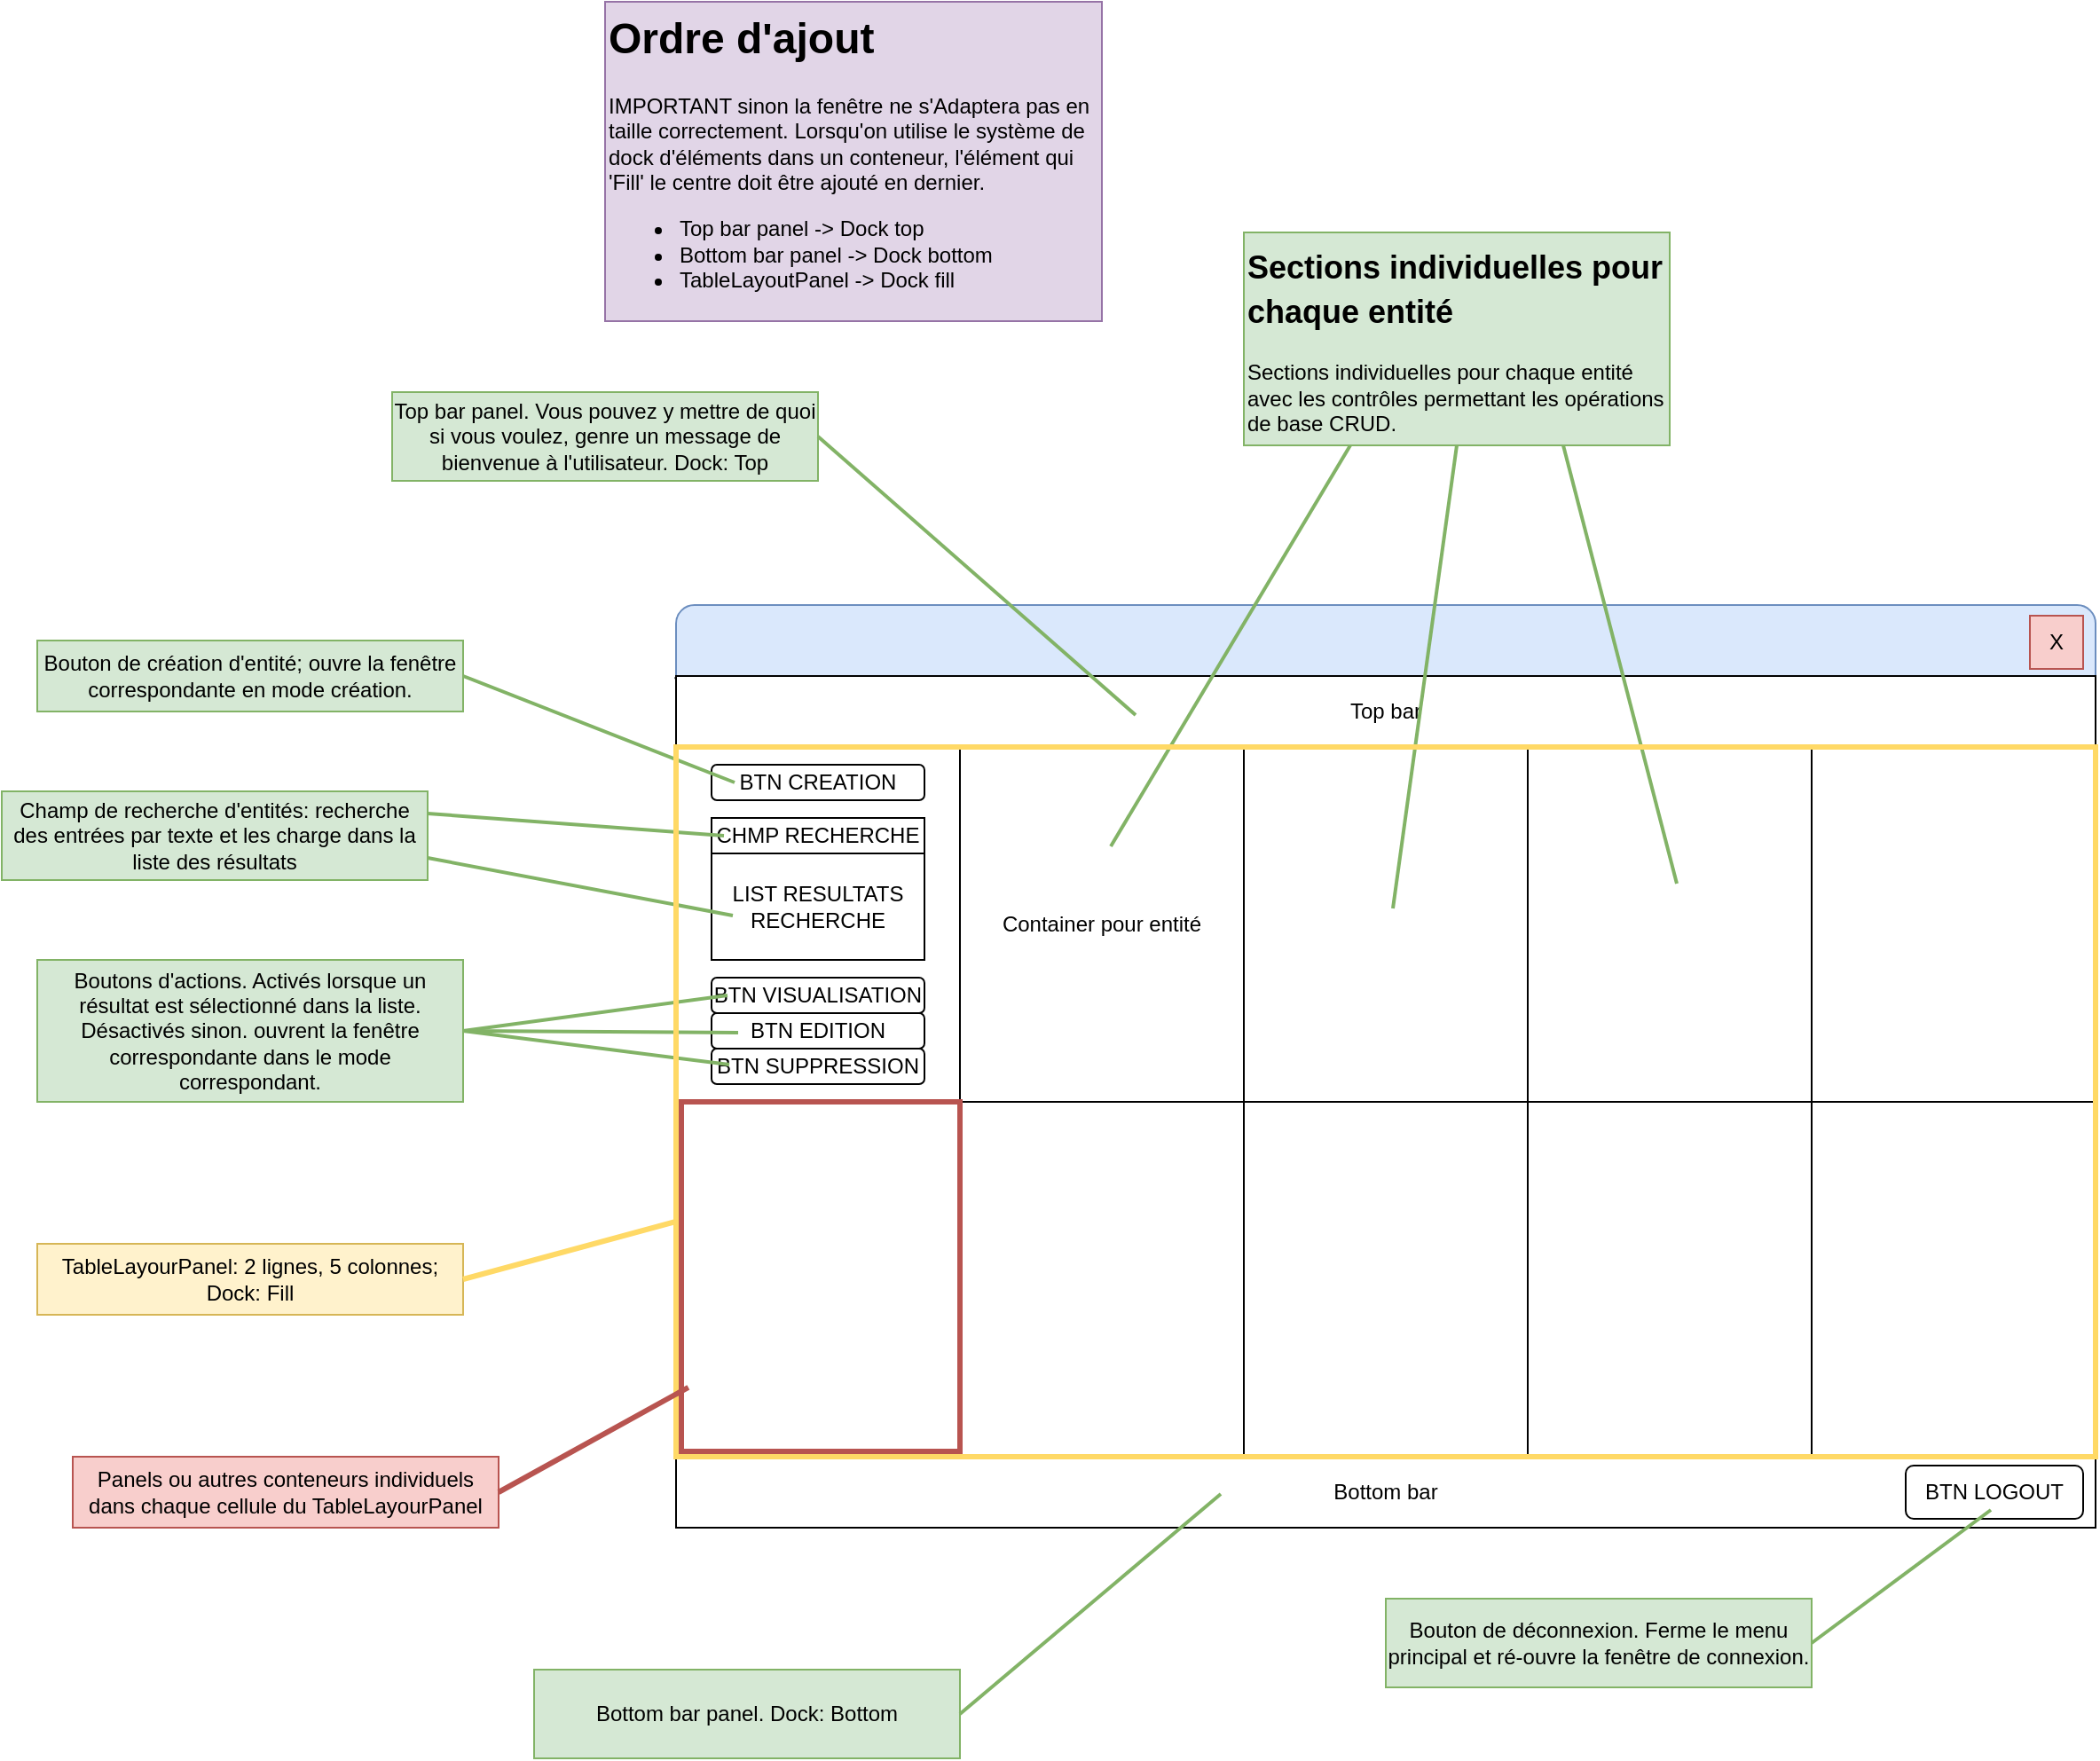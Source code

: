 <mxfile version="24.7.17">
  <diagram name="Page-1" id="JsVEFWNmWK_QEJ6qH602">
    <mxGraphModel dx="2284" dy="1936" grid="1" gridSize="10" guides="1" tooltips="1" connect="1" arrows="1" fold="1" page="1" pageScale="1" pageWidth="850" pageHeight="1100" math="0" shadow="0">
      <root>
        <mxCell id="0" />
        <mxCell id="1" parent="0" />
        <mxCell id="PsPJ7mUmcsS5uumMFOID-1" value="" style="rounded=1;whiteSpace=wrap;html=1;arcSize=2;fillColor=#dae8fc;strokeColor=#6c8ebf;" vertex="1" parent="1">
          <mxGeometry x="40" y="160" width="800" height="520" as="geometry" />
        </mxCell>
        <mxCell id="PsPJ7mUmcsS5uumMFOID-2" value="" style="endArrow=none;html=1;rounded=0;exitX=-0.001;exitY=0.079;exitDx=0;exitDy=0;exitPerimeter=0;entryX=1;entryY=0.077;entryDx=0;entryDy=0;entryPerimeter=0;" edge="1" parent="1" source="PsPJ7mUmcsS5uumMFOID-1" target="PsPJ7mUmcsS5uumMFOID-1">
          <mxGeometry width="50" height="50" relative="1" as="geometry">
            <mxPoint x="400" y="450" as="sourcePoint" />
            <mxPoint x="450" y="400" as="targetPoint" />
          </mxGeometry>
        </mxCell>
        <mxCell id="PsPJ7mUmcsS5uumMFOID-3" value="X" style="whiteSpace=wrap;html=1;aspect=fixed;spacing=0;fillColor=#f8cecc;strokeColor=#b85450;" vertex="1" parent="1">
          <mxGeometry x="803" y="166" width="30" height="30" as="geometry" />
        </mxCell>
        <mxCell id="PsPJ7mUmcsS5uumMFOID-4" value="Top bar" style="rounded=0;whiteSpace=wrap;html=1;" vertex="1" parent="1">
          <mxGeometry x="40" y="200" width="800" height="40" as="geometry" />
        </mxCell>
        <mxCell id="PsPJ7mUmcsS5uumMFOID-5" value="Bottom bar" style="rounded=0;whiteSpace=wrap;html=1;" vertex="1" parent="1">
          <mxGeometry x="40" y="640" width="800" height="40" as="geometry" />
        </mxCell>
        <mxCell id="PsPJ7mUmcsS5uumMFOID-7" value="" style="rounded=0;whiteSpace=wrap;html=1;" vertex="1" parent="1">
          <mxGeometry x="40" y="240" width="160" height="200" as="geometry" />
        </mxCell>
        <mxCell id="PsPJ7mUmcsS5uumMFOID-8" value="Container pour entité" style="rounded=0;whiteSpace=wrap;html=1;" vertex="1" parent="1">
          <mxGeometry x="200" y="240" width="160" height="200" as="geometry" />
        </mxCell>
        <mxCell id="PsPJ7mUmcsS5uumMFOID-9" value="" style="rounded=0;whiteSpace=wrap;html=1;" vertex="1" parent="1">
          <mxGeometry x="360" y="240" width="160" height="200" as="geometry" />
        </mxCell>
        <mxCell id="PsPJ7mUmcsS5uumMFOID-10" value="" style="rounded=0;whiteSpace=wrap;html=1;" vertex="1" parent="1">
          <mxGeometry x="520" y="240" width="160" height="200" as="geometry" />
        </mxCell>
        <mxCell id="PsPJ7mUmcsS5uumMFOID-11" value="" style="rounded=0;whiteSpace=wrap;html=1;" vertex="1" parent="1">
          <mxGeometry x="680" y="240" width="160" height="200" as="geometry" />
        </mxCell>
        <mxCell id="PsPJ7mUmcsS5uumMFOID-12" value="" style="rounded=0;whiteSpace=wrap;html=1;" vertex="1" parent="1">
          <mxGeometry x="40" y="440" width="160" height="200" as="geometry" />
        </mxCell>
        <mxCell id="PsPJ7mUmcsS5uumMFOID-13" value="" style="rounded=0;whiteSpace=wrap;html=1;" vertex="1" parent="1">
          <mxGeometry x="200" y="440" width="160" height="200" as="geometry" />
        </mxCell>
        <mxCell id="PsPJ7mUmcsS5uumMFOID-14" value="" style="rounded=0;whiteSpace=wrap;html=1;" vertex="1" parent="1">
          <mxGeometry x="360" y="440" width="160" height="200" as="geometry" />
        </mxCell>
        <mxCell id="PsPJ7mUmcsS5uumMFOID-15" value="" style="rounded=0;whiteSpace=wrap;html=1;" vertex="1" parent="1">
          <mxGeometry x="520" y="440" width="160" height="200" as="geometry" />
        </mxCell>
        <mxCell id="PsPJ7mUmcsS5uumMFOID-16" value="" style="rounded=0;whiteSpace=wrap;html=1;" vertex="1" parent="1">
          <mxGeometry x="680" y="440" width="160" height="200" as="geometry" />
        </mxCell>
        <mxCell id="PsPJ7mUmcsS5uumMFOID-17" value="BTN CREATION" style="rounded=1;whiteSpace=wrap;html=1;" vertex="1" parent="1">
          <mxGeometry x="60" y="250" width="120" height="20" as="geometry" />
        </mxCell>
        <mxCell id="PsPJ7mUmcsS5uumMFOID-18" value="CHMP RECHERCHE" style="rounded=0;whiteSpace=wrap;html=1;" vertex="1" parent="1">
          <mxGeometry x="60" y="280" width="120" height="20" as="geometry" />
        </mxCell>
        <mxCell id="PsPJ7mUmcsS5uumMFOID-20" value="LIST RESULTATS&lt;br&gt;RECHERCHE" style="rounded=0;whiteSpace=wrap;html=1;" vertex="1" parent="1">
          <mxGeometry x="60" y="300" width="120" height="60" as="geometry" />
        </mxCell>
        <mxCell id="PsPJ7mUmcsS5uumMFOID-21" value="BTN VISUALISATION" style="rounded=1;whiteSpace=wrap;html=1;" vertex="1" parent="1">
          <mxGeometry x="60" y="370" width="120" height="20" as="geometry" />
        </mxCell>
        <mxCell id="PsPJ7mUmcsS5uumMFOID-22" value="BTN EDITION" style="rounded=1;whiteSpace=wrap;html=1;" vertex="1" parent="1">
          <mxGeometry x="60" y="390" width="120" height="20" as="geometry" />
        </mxCell>
        <mxCell id="PsPJ7mUmcsS5uumMFOID-23" value="BTN SUPPRESSION" style="rounded=1;whiteSpace=wrap;html=1;" vertex="1" parent="1">
          <mxGeometry x="60" y="410" width="120" height="20" as="geometry" />
        </mxCell>
        <mxCell id="PsPJ7mUmcsS5uumMFOID-24" value="BTN LOGOUT" style="rounded=1;whiteSpace=wrap;html=1;" vertex="1" parent="1">
          <mxGeometry x="733" y="645" width="100" height="30" as="geometry" />
        </mxCell>
        <mxCell id="PsPJ7mUmcsS5uumMFOID-25" value="&lt;h1 style=&quot;margin-top: 0px; line-height: 90%;&quot;&gt;&lt;font style=&quot;font-size: 18px;&quot;&gt;Sections individuelles pour chaque entité&lt;/font&gt;&lt;/h1&gt;&lt;p&gt;Sections individuelles pour chaque entité avec les contrôles permettant les opérations de base CRUD.&lt;/p&gt;" style="text;html=1;whiteSpace=wrap;overflow=hidden;rounded=0;fillColor=#d5e8d4;strokeColor=#82b366;" vertex="1" parent="1">
          <mxGeometry x="360" y="-50" width="240" height="120" as="geometry" />
        </mxCell>
        <mxCell id="PsPJ7mUmcsS5uumMFOID-26" value="" style="endArrow=none;html=1;rounded=0;entryX=0.25;entryY=1;entryDx=0;entryDy=0;strokeWidth=2;fillColor=#d5e8d4;strokeColor=#82b366;" edge="1" parent="1" target="PsPJ7mUmcsS5uumMFOID-25">
          <mxGeometry width="50" height="50" relative="1" as="geometry">
            <mxPoint x="285" y="296" as="sourcePoint" />
            <mxPoint x="450" y="300" as="targetPoint" />
          </mxGeometry>
        </mxCell>
        <mxCell id="PsPJ7mUmcsS5uumMFOID-27" value="" style="endArrow=none;html=1;rounded=0;entryX=0.5;entryY=1;entryDx=0;entryDy=0;strokeWidth=2;fillColor=#d5e8d4;strokeColor=#82b366;" edge="1" parent="1" target="PsPJ7mUmcsS5uumMFOID-25">
          <mxGeometry width="50" height="50" relative="1" as="geometry">
            <mxPoint x="444" y="331" as="sourcePoint" />
            <mxPoint x="430" y="80" as="targetPoint" />
          </mxGeometry>
        </mxCell>
        <mxCell id="PsPJ7mUmcsS5uumMFOID-28" value="" style="endArrow=none;html=1;rounded=0;entryX=0.75;entryY=1;entryDx=0;entryDy=0;strokeWidth=2;fillColor=#d5e8d4;strokeColor=#82b366;" edge="1" parent="1" target="PsPJ7mUmcsS5uumMFOID-25">
          <mxGeometry width="50" height="50" relative="1" as="geometry">
            <mxPoint x="604" y="317" as="sourcePoint" />
            <mxPoint x="440" y="90" as="targetPoint" />
          </mxGeometry>
        </mxCell>
        <mxCell id="PsPJ7mUmcsS5uumMFOID-30" value="Bouton de création d&#39;entité; ouvre la fenêtre correspondante en mode création." style="text;html=1;align=center;verticalAlign=middle;whiteSpace=wrap;rounded=0;fillColor=#d5e8d4;strokeColor=#82b366;" vertex="1" parent="1">
          <mxGeometry x="-320" y="180" width="240" height="40" as="geometry" />
        </mxCell>
        <mxCell id="PsPJ7mUmcsS5uumMFOID-31" value="" style="endArrow=none;html=1;rounded=0;entryX=1;entryY=0.5;entryDx=0;entryDy=0;strokeWidth=2;fillColor=#d5e8d4;strokeColor=#82b366;" edge="1" parent="1" target="PsPJ7mUmcsS5uumMFOID-30">
          <mxGeometry width="50" height="50" relative="1" as="geometry">
            <mxPoint x="73" y="260" as="sourcePoint" />
            <mxPoint x="430" y="80" as="targetPoint" />
          </mxGeometry>
        </mxCell>
        <mxCell id="PsPJ7mUmcsS5uumMFOID-32" value="Champ de recherche d&#39;entités: recherche des entrées par texte et les charge dans la liste des résultats" style="text;html=1;align=center;verticalAlign=middle;whiteSpace=wrap;rounded=0;fillColor=#d5e8d4;strokeColor=#82b366;" vertex="1" parent="1">
          <mxGeometry x="-340" y="265" width="240" height="50" as="geometry" />
        </mxCell>
        <mxCell id="PsPJ7mUmcsS5uumMFOID-33" value="" style="endArrow=none;html=1;rounded=0;entryX=1;entryY=0.25;entryDx=0;entryDy=0;strokeWidth=2;fillColor=#d5e8d4;strokeColor=#82b366;" edge="1" parent="1" target="PsPJ7mUmcsS5uumMFOID-32">
          <mxGeometry width="50" height="50" relative="1" as="geometry">
            <mxPoint x="67" y="290" as="sourcePoint" />
            <mxPoint x="-70" y="210" as="targetPoint" />
          </mxGeometry>
        </mxCell>
        <mxCell id="PsPJ7mUmcsS5uumMFOID-34" value="" style="endArrow=none;html=1;rounded=0;entryX=1;entryY=0.75;entryDx=0;entryDy=0;strokeWidth=2;fillColor=#d5e8d4;strokeColor=#82b366;" edge="1" parent="1" target="PsPJ7mUmcsS5uumMFOID-32">
          <mxGeometry width="50" height="50" relative="1" as="geometry">
            <mxPoint x="72" y="335" as="sourcePoint" />
            <mxPoint x="-90" y="288" as="targetPoint" />
          </mxGeometry>
        </mxCell>
        <mxCell id="PsPJ7mUmcsS5uumMFOID-35" value="Boutons d&#39;actions. Activés lorsque un résultat est sélectionné dans la liste. Désactivés sinon. ouvrent la fenêtre correspondante dans le mode correspondant." style="text;html=1;align=center;verticalAlign=middle;whiteSpace=wrap;rounded=0;fillColor=#d5e8d4;strokeColor=#82b366;" vertex="1" parent="1">
          <mxGeometry x="-320" y="360" width="240" height="80" as="geometry" />
        </mxCell>
        <mxCell id="PsPJ7mUmcsS5uumMFOID-36" value="" style="endArrow=none;html=1;rounded=0;entryX=1;entryY=0.5;entryDx=0;entryDy=0;strokeWidth=2;fillColor=#d5e8d4;strokeColor=#82b366;" edge="1" parent="1" target="PsPJ7mUmcsS5uumMFOID-35">
          <mxGeometry width="50" height="50" relative="1" as="geometry">
            <mxPoint x="69" y="380" as="sourcePoint" />
            <mxPoint x="-90" y="313" as="targetPoint" />
          </mxGeometry>
        </mxCell>
        <mxCell id="PsPJ7mUmcsS5uumMFOID-37" value="" style="endArrow=none;html=1;rounded=0;entryX=1;entryY=0.5;entryDx=0;entryDy=0;strokeWidth=2;fillColor=#d5e8d4;strokeColor=#82b366;" edge="1" parent="1" target="PsPJ7mUmcsS5uumMFOID-35">
          <mxGeometry width="50" height="50" relative="1" as="geometry">
            <mxPoint x="75" y="401" as="sourcePoint" />
            <mxPoint x="-70" y="410" as="targetPoint" />
          </mxGeometry>
        </mxCell>
        <mxCell id="PsPJ7mUmcsS5uumMFOID-38" value="" style="endArrow=none;html=1;rounded=0;strokeWidth=2;fillColor=#d5e8d4;strokeColor=#82b366;entryX=1;entryY=0.5;entryDx=0;entryDy=0;" edge="1" parent="1" target="PsPJ7mUmcsS5uumMFOID-35">
          <mxGeometry width="50" height="50" relative="1" as="geometry">
            <mxPoint x="70" y="419" as="sourcePoint" />
            <mxPoint x="-70" y="430" as="targetPoint" />
          </mxGeometry>
        </mxCell>
        <mxCell id="PsPJ7mUmcsS5uumMFOID-39" value="Bouton de déconnexion. Ferme le menu principal et ré-ouvre la fenêtre de connexion." style="text;html=1;align=center;verticalAlign=middle;whiteSpace=wrap;rounded=0;fillColor=#d5e8d4;strokeColor=#82b366;" vertex="1" parent="1">
          <mxGeometry x="440" y="720" width="240" height="50" as="geometry" />
        </mxCell>
        <mxCell id="PsPJ7mUmcsS5uumMFOID-40" value="" style="endArrow=none;html=1;rounded=0;entryX=1;entryY=0.5;entryDx=0;entryDy=0;strokeWidth=2;fillColor=#d5e8d4;strokeColor=#82b366;" edge="1" parent="1" target="PsPJ7mUmcsS5uumMFOID-39">
          <mxGeometry width="50" height="50" relative="1" as="geometry">
            <mxPoint x="781" y="670" as="sourcePoint" />
            <mxPoint x="697" y="750" as="targetPoint" />
          </mxGeometry>
        </mxCell>
        <mxCell id="PsPJ7mUmcsS5uumMFOID-41" value="" style="rounded=0;whiteSpace=wrap;html=1;fillColor=none;strokeWidth=3;strokeColor=#FFD966;" vertex="1" parent="1">
          <mxGeometry x="40" y="240" width="800" height="400" as="geometry" />
        </mxCell>
        <mxCell id="PsPJ7mUmcsS5uumMFOID-42" value="TableLayourPanel: 2 lignes, 5 colonnes; Dock: Fill" style="text;html=1;align=center;verticalAlign=middle;whiteSpace=wrap;rounded=0;fillColor=#fff2cc;strokeColor=#d6b656;" vertex="1" parent="1">
          <mxGeometry x="-320" y="520" width="240" height="40" as="geometry" />
        </mxCell>
        <mxCell id="PsPJ7mUmcsS5uumMFOID-43" value="" style="endArrow=none;html=1;rounded=0;exitX=1;exitY=0.5;exitDx=0;exitDy=0;entryX=0.001;entryY=0.668;entryDx=0;entryDy=0;entryPerimeter=0;fillColor=#fff2cc;strokeColor=#FFD966;strokeWidth=3;" edge="1" parent="1" source="PsPJ7mUmcsS5uumMFOID-42" target="PsPJ7mUmcsS5uumMFOID-41">
          <mxGeometry width="50" height="50" relative="1" as="geometry">
            <mxPoint x="30" y="560" as="sourcePoint" />
            <mxPoint x="80" y="510" as="targetPoint" />
          </mxGeometry>
        </mxCell>
        <mxCell id="PsPJ7mUmcsS5uumMFOID-44" value="" style="rounded=0;whiteSpace=wrap;html=1;fillColor=none;strokeColor=#b85450;strokeWidth=3;" vertex="1" parent="1">
          <mxGeometry x="43" y="440" width="157" height="197" as="geometry" />
        </mxCell>
        <mxCell id="PsPJ7mUmcsS5uumMFOID-45" value="Panels ou autres conteneurs individuels dans chaque cellule du TableLayourPanel" style="text;html=1;align=center;verticalAlign=middle;whiteSpace=wrap;rounded=0;fillColor=#f8cecc;strokeColor=#b85450;" vertex="1" parent="1">
          <mxGeometry x="-300" y="640" width="240" height="40" as="geometry" />
        </mxCell>
        <mxCell id="PsPJ7mUmcsS5uumMFOID-46" value="" style="endArrow=none;html=1;rounded=0;exitX=1;exitY=0.5;exitDx=0;exitDy=0;entryX=0.025;entryY=0.817;entryDx=0;entryDy=0;entryPerimeter=0;fillColor=#f8cecc;strokeColor=#b85450;strokeWidth=3;" edge="1" parent="1" source="PsPJ7mUmcsS5uumMFOID-45" target="PsPJ7mUmcsS5uumMFOID-44">
          <mxGeometry width="50" height="50" relative="1" as="geometry">
            <mxPoint x="-70" y="550" as="sourcePoint" />
            <mxPoint x="51" y="517" as="targetPoint" />
          </mxGeometry>
        </mxCell>
        <mxCell id="PsPJ7mUmcsS5uumMFOID-47" value="Top bar panel. Vous pouvez y mettre de quoi si vous voulez, genre un message de bienvenue à l&#39;utilisateur. Dock: Top" style="text;html=1;align=center;verticalAlign=middle;whiteSpace=wrap;rounded=0;fillColor=#d5e8d4;strokeColor=#82b366;" vertex="1" parent="1">
          <mxGeometry x="-120" y="40" width="240" height="50" as="geometry" />
        </mxCell>
        <mxCell id="PsPJ7mUmcsS5uumMFOID-48" value="" style="endArrow=none;html=1;rounded=0;entryX=1;entryY=0.5;entryDx=0;entryDy=0;strokeWidth=2;fillColor=#d5e8d4;strokeColor=#82b366;" edge="1" parent="1" target="PsPJ7mUmcsS5uumMFOID-47">
          <mxGeometry width="50" height="50" relative="1" as="geometry">
            <mxPoint x="299" y="222" as="sourcePoint" />
            <mxPoint x="160" y="70" as="targetPoint" />
          </mxGeometry>
        </mxCell>
        <mxCell id="PsPJ7mUmcsS5uumMFOID-49" value="Bottom bar panel. Dock: Bottom" style="text;html=1;align=center;verticalAlign=middle;whiteSpace=wrap;rounded=0;fillColor=#d5e8d4;strokeColor=#82b366;" vertex="1" parent="1">
          <mxGeometry x="-40" y="760" width="240" height="50" as="geometry" />
        </mxCell>
        <mxCell id="PsPJ7mUmcsS5uumMFOID-50" value="" style="endArrow=none;html=1;rounded=0;entryX=1;entryY=0.5;entryDx=0;entryDy=0;strokeWidth=2;fillColor=#d5e8d4;strokeColor=#82b366;" edge="1" parent="1" target="PsPJ7mUmcsS5uumMFOID-49">
          <mxGeometry width="50" height="50" relative="1" as="geometry">
            <mxPoint x="347" y="661" as="sourcePoint" />
            <mxPoint x="220" y="780" as="targetPoint" />
          </mxGeometry>
        </mxCell>
        <mxCell id="PsPJ7mUmcsS5uumMFOID-51" value="&lt;h1 style=&quot;margin-top: 0px;&quot;&gt;Ordre d&#39;ajout&lt;/h1&gt;&lt;p&gt;&lt;/p&gt;IMPORTANT sinon la fenêtre ne s&#39;Adaptera pas en taille correctement. Lorsqu&#39;on utilise le système de dock d&#39;éléments dans un conteneur, l&#39;élément qui &#39;Fill&#39; le centre doit être ajouté en dernier.&lt;br&gt;&lt;ul&gt;&lt;li&gt;Top bar panel -&amp;gt; Dock top&lt;/li&gt;&lt;li&gt;Bottom bar panel -&amp;gt; Dock bottom&lt;/li&gt;&lt;li&gt;TableLayoutPanel -&amp;gt; Dock fill&lt;/li&gt;&lt;/ul&gt;&lt;p&gt;&lt;/p&gt;" style="text;html=1;whiteSpace=wrap;overflow=hidden;rounded=0;fillColor=#e1d5e7;strokeColor=#9673a6;" vertex="1" parent="1">
          <mxGeometry y="-180" width="280" height="180" as="geometry" />
        </mxCell>
      </root>
    </mxGraphModel>
  </diagram>
</mxfile>
